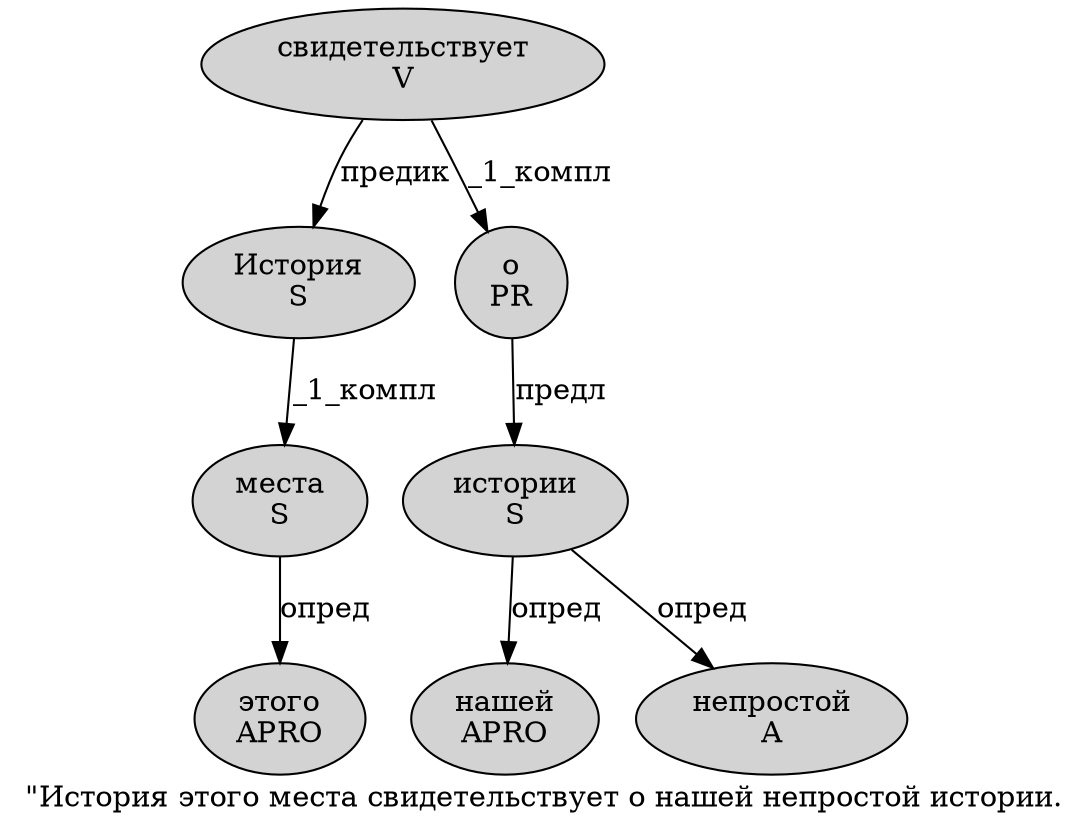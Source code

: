 digraph SENTENCE_1583 {
	graph [label="\"История этого места свидетельствует о нашей непростой истории."]
	node [style=filled]
		1 [label="История
S" color="" fillcolor=lightgray penwidth=1 shape=ellipse]
		2 [label="этого
APRO" color="" fillcolor=lightgray penwidth=1 shape=ellipse]
		3 [label="места
S" color="" fillcolor=lightgray penwidth=1 shape=ellipse]
		4 [label="свидетельствует
V" color="" fillcolor=lightgray penwidth=1 shape=ellipse]
		5 [label="о
PR" color="" fillcolor=lightgray penwidth=1 shape=ellipse]
		6 [label="нашей
APRO" color="" fillcolor=lightgray penwidth=1 shape=ellipse]
		7 [label="непростой
A" color="" fillcolor=lightgray penwidth=1 shape=ellipse]
		8 [label="истории
S" color="" fillcolor=lightgray penwidth=1 shape=ellipse]
			4 -> 1 [label="предик"]
			4 -> 5 [label="_1_компл"]
			1 -> 3 [label="_1_компл"]
			8 -> 6 [label="опред"]
			8 -> 7 [label="опред"]
			5 -> 8 [label="предл"]
			3 -> 2 [label="опред"]
}